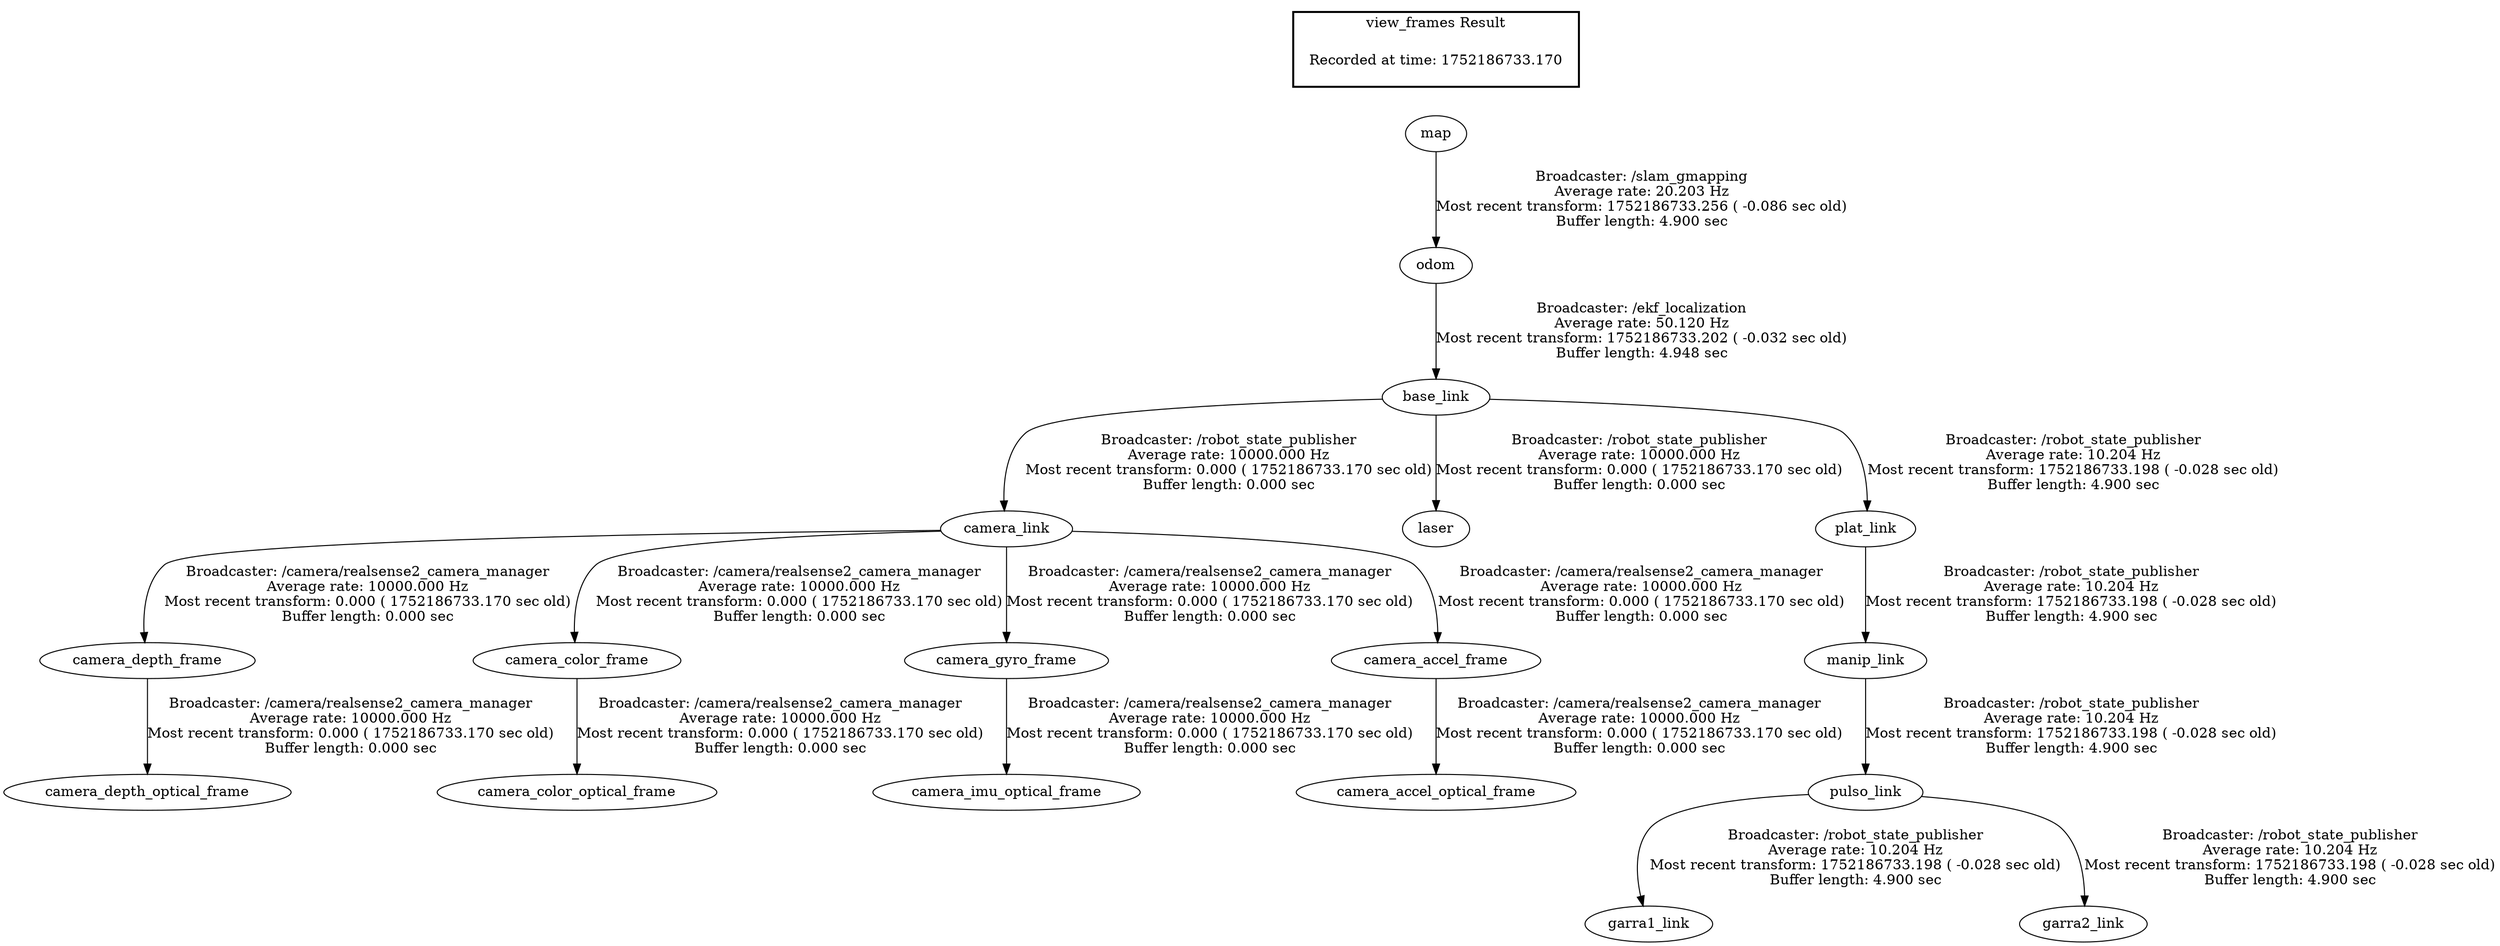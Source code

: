 digraph G {
"odom" -> "base_link"[label="Broadcaster: /ekf_localization\nAverage rate: 50.120 Hz\nMost recent transform: 1752186733.202 ( -0.032 sec old)\nBuffer length: 4.948 sec\n"];
"map" -> "odom"[label="Broadcaster: /slam_gmapping\nAverage rate: 20.203 Hz\nMost recent transform: 1752186733.256 ( -0.086 sec old)\nBuffer length: 4.900 sec\n"];
"camera_link" -> "camera_depth_frame"[label="Broadcaster: /camera/realsense2_camera_manager\nAverage rate: 10000.000 Hz\nMost recent transform: 0.000 ( 1752186733.170 sec old)\nBuffer length: 0.000 sec\n"];
"base_link" -> "camera_link"[label="Broadcaster: /robot_state_publisher\nAverage rate: 10000.000 Hz\nMost recent transform: 0.000 ( 1752186733.170 sec old)\nBuffer length: 0.000 sec\n"];
"camera_depth_frame" -> "camera_depth_optical_frame"[label="Broadcaster: /camera/realsense2_camera_manager\nAverage rate: 10000.000 Hz\nMost recent transform: 0.000 ( 1752186733.170 sec old)\nBuffer length: 0.000 sec\n"];
"camera_link" -> "camera_color_frame"[label="Broadcaster: /camera/realsense2_camera_manager\nAverage rate: 10000.000 Hz\nMost recent transform: 0.000 ( 1752186733.170 sec old)\nBuffer length: 0.000 sec\n"];
"camera_color_frame" -> "camera_color_optical_frame"[label="Broadcaster: /camera/realsense2_camera_manager\nAverage rate: 10000.000 Hz\nMost recent transform: 0.000 ( 1752186733.170 sec old)\nBuffer length: 0.000 sec\n"];
"camera_link" -> "camera_gyro_frame"[label="Broadcaster: /camera/realsense2_camera_manager\nAverage rate: 10000.000 Hz\nMost recent transform: 0.000 ( 1752186733.170 sec old)\nBuffer length: 0.000 sec\n"];
"camera_gyro_frame" -> "camera_imu_optical_frame"[label="Broadcaster: /camera/realsense2_camera_manager\nAverage rate: 10000.000 Hz\nMost recent transform: 0.000 ( 1752186733.170 sec old)\nBuffer length: 0.000 sec\n"];
"camera_link" -> "camera_accel_frame"[label="Broadcaster: /camera/realsense2_camera_manager\nAverage rate: 10000.000 Hz\nMost recent transform: 0.000 ( 1752186733.170 sec old)\nBuffer length: 0.000 sec\n"];
"camera_accel_frame" -> "camera_accel_optical_frame"[label="Broadcaster: /camera/realsense2_camera_manager\nAverage rate: 10000.000 Hz\nMost recent transform: 0.000 ( 1752186733.170 sec old)\nBuffer length: 0.000 sec\n"];
"base_link" -> "laser"[label="Broadcaster: /robot_state_publisher\nAverage rate: 10000.000 Hz\nMost recent transform: 0.000 ( 1752186733.170 sec old)\nBuffer length: 0.000 sec\n"];
"pulso_link" -> "garra1_link"[label="Broadcaster: /robot_state_publisher\nAverage rate: 10.204 Hz\nMost recent transform: 1752186733.198 ( -0.028 sec old)\nBuffer length: 4.900 sec\n"];
"manip_link" -> "pulso_link"[label="Broadcaster: /robot_state_publisher\nAverage rate: 10.204 Hz\nMost recent transform: 1752186733.198 ( -0.028 sec old)\nBuffer length: 4.900 sec\n"];
"pulso_link" -> "garra2_link"[label="Broadcaster: /robot_state_publisher\nAverage rate: 10.204 Hz\nMost recent transform: 1752186733.198 ( -0.028 sec old)\nBuffer length: 4.900 sec\n"];
"plat_link" -> "manip_link"[label="Broadcaster: /robot_state_publisher\nAverage rate: 10.204 Hz\nMost recent transform: 1752186733.198 ( -0.028 sec old)\nBuffer length: 4.900 sec\n"];
"base_link" -> "plat_link"[label="Broadcaster: /robot_state_publisher\nAverage rate: 10.204 Hz\nMost recent transform: 1752186733.198 ( -0.028 sec old)\nBuffer length: 4.900 sec\n"];
edge [style=invis];
 subgraph cluster_legend { style=bold; color=black; label ="view_frames Result";
"Recorded at time: 1752186733.170"[ shape=plaintext ] ;
 }->"map";
}